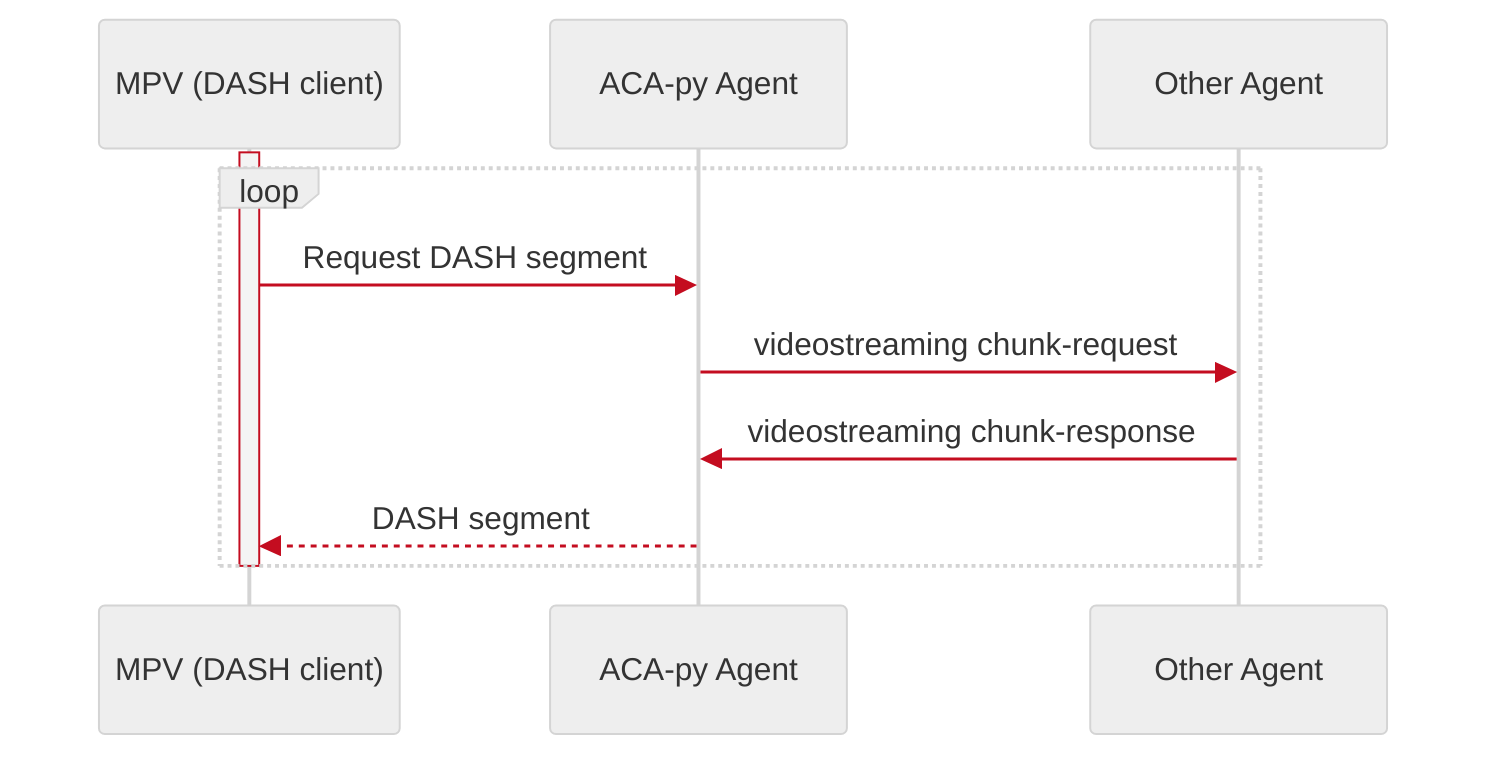 %%{init: {
  "theme": "neutral",
  "themeVariables": {
    "xactorTextColor": "#C40D20",
    "signalColor": "#C40D20",
    "xsignalTextColor": "#C40D20",
    "activationBorderColor": "#C40D20"
  }
}}%%
sequenceDiagram
    participant controller as MPV (DASH client)
    participant alice as ACA-py Agent
    participant bob as Other Agent
    
    activate controller
    
    loop
        controller->>alice: Request DASH segment
        
        alice->>bob: videostreaming chunk-request
        bob->>alice: videostreaming chunk-response
        
        alice-->>controller: DASH segment
    end
    
    deactivate controller